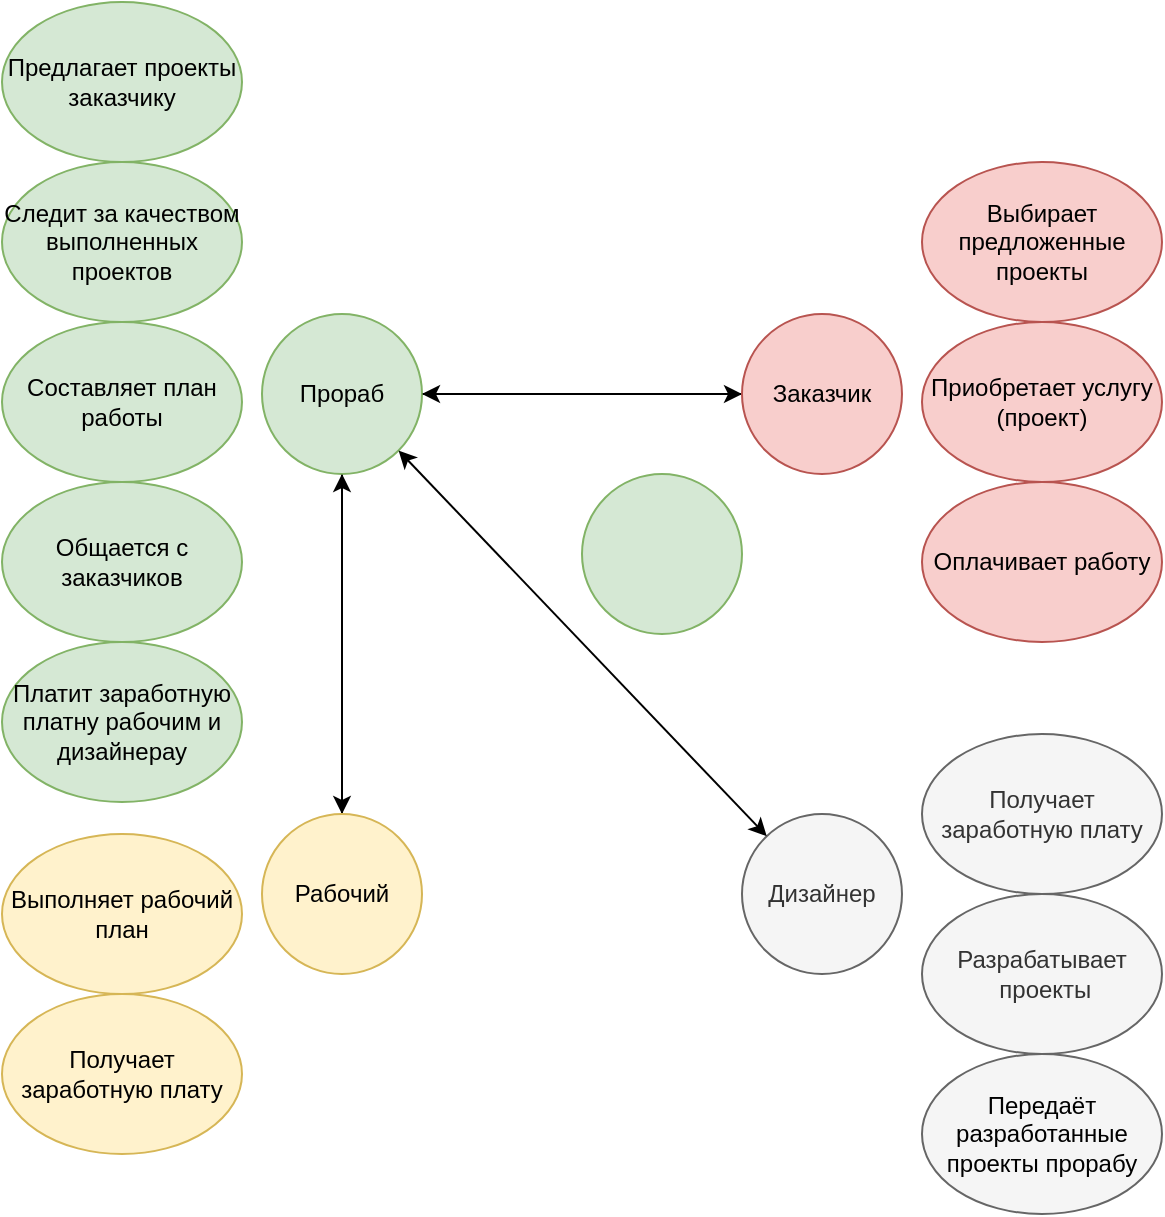 <mxfile version="15.3.0" type="github"><diagram id="XQ1qFykJq0oOS6wbcltK" name="Page-1"><mxGraphModel dx="872" dy="532" grid="1" gridSize="10" guides="1" tooltips="1" connect="1" arrows="1" fold="1" page="1" pageScale="1" pageWidth="827" pageHeight="1169" math="0" shadow="0"><root><mxCell id="0"/><mxCell id="1" parent="0"/><mxCell id="Kpir1o8mjc8HMpxwVTUb-27" style="edgeStyle=orthogonalEdgeStyle;rounded=0;orthogonalLoop=1;jettySize=auto;html=1;exitX=0.5;exitY=1;exitDx=0;exitDy=0;entryX=0.5;entryY=0;entryDx=0;entryDy=0;" edge="1" parent="1" source="Kpir1o8mjc8HMpxwVTUb-1" target="Kpir1o8mjc8HMpxwVTUb-4"><mxGeometry relative="1" as="geometry"/></mxCell><mxCell id="Kpir1o8mjc8HMpxwVTUb-28" style="edgeStyle=orthogonalEdgeStyle;rounded=0;orthogonalLoop=1;jettySize=auto;html=1;exitX=1;exitY=0.5;exitDx=0;exitDy=0;" edge="1" parent="1" source="Kpir1o8mjc8HMpxwVTUb-1" target="Kpir1o8mjc8HMpxwVTUb-3"><mxGeometry relative="1" as="geometry"/></mxCell><mxCell id="Kpir1o8mjc8HMpxwVTUb-1" value="Прораб" style="ellipse;whiteSpace=wrap;html=1;aspect=fixed;fillColor=#d5e8d4;strokeColor=#82b366;" vertex="1" parent="1"><mxGeometry x="200" y="160" width="80" height="80" as="geometry"/></mxCell><mxCell id="Kpir1o8mjc8HMpxwVTUb-29" style="edgeStyle=orthogonalEdgeStyle;rounded=0;orthogonalLoop=1;jettySize=auto;html=1;exitX=0;exitY=0.5;exitDx=0;exitDy=0;entryX=1;entryY=0.5;entryDx=0;entryDy=0;" edge="1" parent="1" source="Kpir1o8mjc8HMpxwVTUb-3" target="Kpir1o8mjc8HMpxwVTUb-1"><mxGeometry relative="1" as="geometry"/></mxCell><mxCell id="Kpir1o8mjc8HMpxwVTUb-3" value="Заказчик" style="ellipse;whiteSpace=wrap;html=1;aspect=fixed;fillColor=#f8cecc;strokeColor=#b85450;" vertex="1" parent="1"><mxGeometry x="440" y="160" width="80" height="80" as="geometry"/></mxCell><mxCell id="Kpir1o8mjc8HMpxwVTUb-30" style="edgeStyle=orthogonalEdgeStyle;rounded=0;orthogonalLoop=1;jettySize=auto;html=1;exitX=0.5;exitY=0;exitDx=0;exitDy=0;entryX=0.5;entryY=1;entryDx=0;entryDy=0;" edge="1" parent="1" source="Kpir1o8mjc8HMpxwVTUb-4" target="Kpir1o8mjc8HMpxwVTUb-1"><mxGeometry relative="1" as="geometry"/></mxCell><mxCell id="Kpir1o8mjc8HMpxwVTUb-4" value="Рабочий" style="ellipse;whiteSpace=wrap;html=1;aspect=fixed;fillColor=#fff2cc;strokeColor=#d6b656;" vertex="1" parent="1"><mxGeometry x="200" y="410" width="80" height="80" as="geometry"/></mxCell><mxCell id="Kpir1o8mjc8HMpxwVTUb-5" value="Дизайнер" style="ellipse;whiteSpace=wrap;html=1;aspect=fixed;fillColor=#f5f5f5;strokeColor=#666666;fontColor=#333333;" vertex="1" parent="1"><mxGeometry x="440" y="410" width="80" height="80" as="geometry"/></mxCell><mxCell id="Kpir1o8mjc8HMpxwVTUb-32" value="" style="endArrow=classic;startArrow=classic;html=1;entryX=1;entryY=1;entryDx=0;entryDy=0;" edge="1" parent="1" source="Kpir1o8mjc8HMpxwVTUb-5" target="Kpir1o8mjc8HMpxwVTUb-1"><mxGeometry width="50" height="50" relative="1" as="geometry"><mxPoint x="370" y="370" as="sourcePoint"/><mxPoint x="420" y="320" as="targetPoint"/></mxGeometry></mxCell><mxCell id="Kpir1o8mjc8HMpxwVTUb-35" value="" style="ellipse;whiteSpace=wrap;html=1;rounded=1;glass=0;strokeColor=#82b366;fillColor=#d5e8d4;" vertex="1" parent="1"><mxGeometry x="360" y="240" width="80" height="80" as="geometry"/></mxCell><mxCell id="Kpir1o8mjc8HMpxwVTUb-37" value="&lt;span&gt;Предлагает проекты заказчику&lt;/span&gt;" style="ellipse;whiteSpace=wrap;html=1;rounded=1;glass=0;sketch=0;strokeColor=#82b366;fillColor=#d5e8d4;" vertex="1" parent="1"><mxGeometry x="70" y="4" width="120" height="80" as="geometry"/></mxCell><mxCell id="Kpir1o8mjc8HMpxwVTUb-38" value="&lt;span&gt;Следит за качеством выполненных проектов&lt;/span&gt;" style="ellipse;whiteSpace=wrap;html=1;rounded=1;glass=0;sketch=0;strokeColor=#82b366;fillColor=#d5e8d4;" vertex="1" parent="1"><mxGeometry x="70" y="84" width="120" height="80" as="geometry"/></mxCell><mxCell id="Kpir1o8mjc8HMpxwVTUb-39" value="&lt;span&gt;Составляет план работы&lt;/span&gt;" style="ellipse;whiteSpace=wrap;html=1;rounded=1;glass=0;sketch=0;strokeColor=#82b366;fillColor=#d5e8d4;" vertex="1" parent="1"><mxGeometry x="70" y="164" width="120" height="80" as="geometry"/></mxCell><mxCell id="Kpir1o8mjc8HMpxwVTUb-41" value="&lt;span&gt;Общается с заказчиков&lt;/span&gt;" style="ellipse;whiteSpace=wrap;html=1;rounded=1;glass=0;sketch=0;strokeColor=#82b366;fillColor=#d5e8d4;" vertex="1" parent="1"><mxGeometry x="70" y="244" width="120" height="80" as="geometry"/></mxCell><mxCell id="Kpir1o8mjc8HMpxwVTUb-43" value="&lt;span&gt;Платит заработную платну рабочим и дизайнерау&lt;/span&gt;" style="ellipse;whiteSpace=wrap;html=1;rounded=1;glass=0;sketch=0;strokeColor=#82b366;fillColor=#d5e8d4;" vertex="1" parent="1"><mxGeometry x="70" y="324" width="120" height="80" as="geometry"/></mxCell><mxCell id="Kpir1o8mjc8HMpxwVTUb-44" value="&lt;span&gt;Выполняет рабочий план&lt;/span&gt;" style="ellipse;whiteSpace=wrap;html=1;rounded=1;glass=0;sketch=0;strokeColor=#d6b656;fillColor=#fff2cc;" vertex="1" parent="1"><mxGeometry x="70" y="420" width="120" height="80" as="geometry"/></mxCell><mxCell id="Kpir1o8mjc8HMpxwVTUb-45" value="&lt;span&gt;Получает заработную плату&lt;/span&gt;" style="ellipse;whiteSpace=wrap;html=1;rounded=1;glass=0;sketch=0;strokeColor=#d6b656;fillColor=#fff2cc;" vertex="1" parent="1"><mxGeometry x="70" y="500" width="120" height="80" as="geometry"/></mxCell><mxCell id="Kpir1o8mjc8HMpxwVTUb-46" value="&lt;span&gt;Выбирает предложенные проекты&lt;/span&gt;" style="ellipse;whiteSpace=wrap;html=1;rounded=1;glass=0;sketch=0;strokeColor=#b85450;fillColor=#f8cecc;" vertex="1" parent="1"><mxGeometry x="530" y="84" width="120" height="80" as="geometry"/></mxCell><mxCell id="Kpir1o8mjc8HMpxwVTUb-47" value="&lt;span&gt;Приобретает услугу (проект)&lt;/span&gt;" style="ellipse;whiteSpace=wrap;html=1;rounded=1;glass=0;sketch=0;strokeColor=#b85450;fillColor=#f8cecc;" vertex="1" parent="1"><mxGeometry x="530" y="164" width="120" height="80" as="geometry"/></mxCell><mxCell id="Kpir1o8mjc8HMpxwVTUb-48" value="&lt;span&gt;Оплачивает работу&lt;/span&gt;" style="ellipse;whiteSpace=wrap;html=1;rounded=1;glass=0;sketch=0;strokeColor=#b85450;fillColor=#f8cecc;" vertex="1" parent="1"><mxGeometry x="530" y="244" width="120" height="80" as="geometry"/></mxCell><mxCell id="Kpir1o8mjc8HMpxwVTUb-49" value="&lt;span&gt;Получает заработную плату&lt;/span&gt;" style="ellipse;whiteSpace=wrap;html=1;rounded=1;glass=0;sketch=0;fillColor=#f5f5f5;strokeColor=#666666;fontColor=#333333;" vertex="1" parent="1"><mxGeometry x="530" y="370" width="120" height="80" as="geometry"/></mxCell><mxCell id="Kpir1o8mjc8HMpxwVTUb-50" value="&lt;span&gt;Разрабатывает &amp;nbsp;проекты&lt;/span&gt;" style="ellipse;whiteSpace=wrap;html=1;rounded=1;glass=0;sketch=0;fillColor=#f5f5f5;strokeColor=#666666;fontColor=#333333;" vertex="1" parent="1"><mxGeometry x="530" y="450" width="120" height="80" as="geometry"/></mxCell><mxCell id="Kpir1o8mjc8HMpxwVTUb-51" value="&lt;span style=&quot;color: rgb(0 , 0 , 0)&quot;&gt;Передаёт разработанные проекты прорабу&lt;/span&gt;" style="ellipse;whiteSpace=wrap;html=1;rounded=1;glass=0;sketch=0;strokeColor=#666666;fillColor=#f5f5f5;fontColor=#333333;" vertex="1" parent="1"><mxGeometry x="530" y="530" width="120" height="80" as="geometry"/></mxCell></root></mxGraphModel></diagram></mxfile>